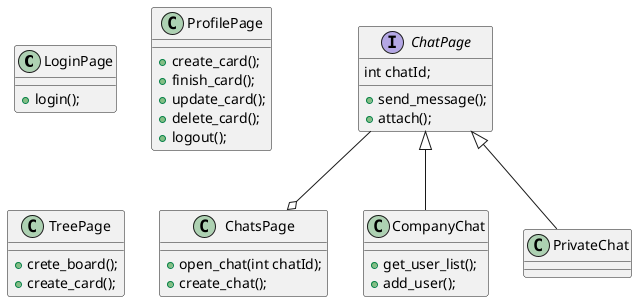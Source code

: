 @startuml
'https://plantuml.com/class-diagram

class LoginPage
{
    +login();
}
class ProfilePage
{
    +create_card();
    +finish_card();
    +update_card();
    +delete_card();
    +logout();
}
class ChatsPage
{
    +open_chat(int chatId);
    +create_chat();
}
interface ChatPage
{
    int chatId;
    +send_message();
    +attach();
}
class CompanyChat extends ChatPage
{
    +get_user_list();
    +add_user();
}
class PrivateChat extends ChatPage
{

}
class TreePage
{
    +crete_board();
    +create_card();
}

ChatPage --o ChatsPage

@enduml